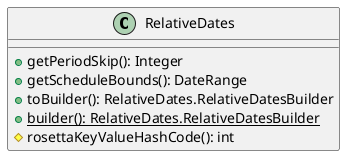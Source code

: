 @startuml

    class RelativeDates [[RelativeDates.html]] {
        +getPeriodSkip(): Integer
        +getScheduleBounds(): DateRange
        +toBuilder(): RelativeDates.RelativeDatesBuilder
        {static} +builder(): RelativeDates.RelativeDatesBuilder
        #rosettaKeyValueHashCode(): int
    }

@enduml
